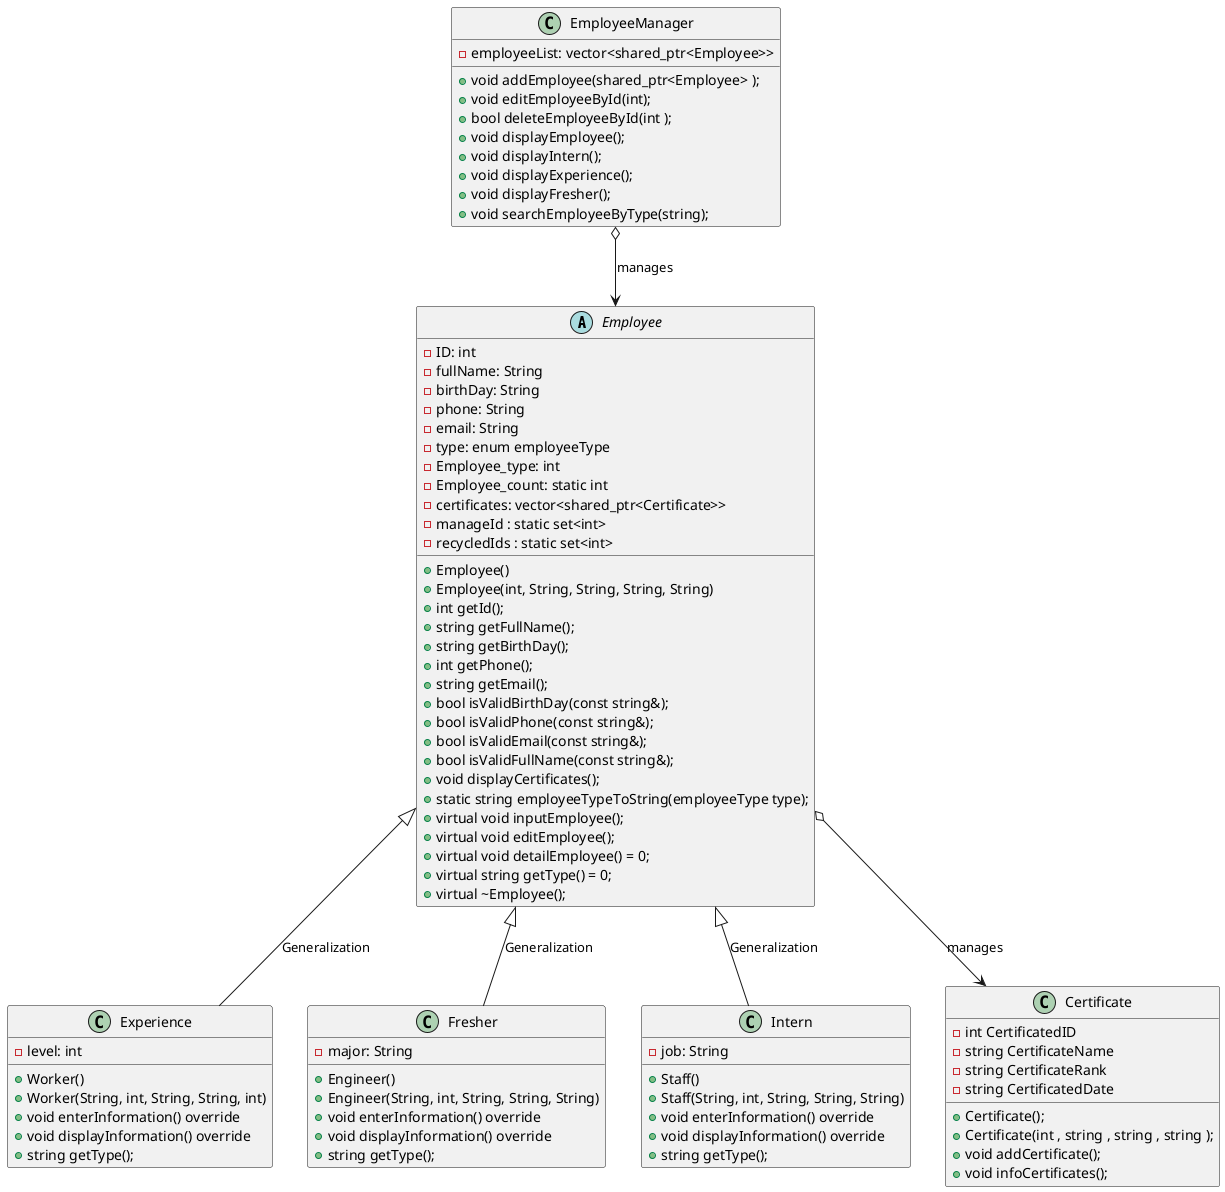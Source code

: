 @startuml

abstract class Employee {
  - ID: int
  - fullName: String
  - birthDay: String
  - phone: String
  - email: String
  - type: enum employeeType
  - Employee_type: int
  - Employee_count: static int
  - certificates: vector<shared_ptr<Certificate>>
  - manageId : static set<int> 
  - recycledIds : static set<int>
  + Employee()
  + Employee(int, String, String, String, String)
  + int getId();
  + string getFullName();
  + string getBirthDay();
  + int getPhone();
  + string getEmail();
  + bool isValidBirthDay(const string&);
  + bool isValidPhone(const string&);
  + bool isValidEmail(const string&);
  + bool isValidFullName(const string&);
  + void displayCertificates();
  + static string employeeTypeToString(employeeType type);
  + virtual void inputEmployee();
  + virtual void editEmployee();
  + virtual void detailEmployee() = 0;
  + virtual string getType() = 0;
  + virtual ~Employee();
}

class Experience {
  - level: int
  + Worker()
  + Worker(String, int, String, String, int)
  + void enterInformation() override
  + void displayInformation() override
  + string getType();
}

class Fresher {
  - major: String
  + Engineer()
  + Engineer(String, int, String, String, String)
  + void enterInformation() override
  + void displayInformation() override
  + string getType();
}

class Intern {
  - job: String
  + Staff()
  + Staff(String, int, String, String, String)
  + void enterInformation() override
  + void displayInformation() override
  + string getType();
}

class Certificate {
    - int CertificatedID
    - string CertificateName
    - string CertificateRank
    - string CertificatedDate
    + Certificate(); 
    + Certificate(int , string , string , string );
    + void addCertificate();
    + void infoCertificates();
}

class EmployeeManager {
  - employeeList: vector<shared_ptr<Employee>>
  + void addEmployee(shared_ptr<Employee> );
  + void editEmployeeById(int);
  + bool deleteEmployeeById(int );
  + void displayEmployee();
  + void displayIntern();
  + void displayExperience();
  + void displayFresher();
  + void searchEmployeeByType(string);
}

Employee <|-- Experience : Generalization 
Employee <|-- Fresher : Generalization 
Employee <|-- Intern : Generalization 
EmployeeManager o--> Employee : manages
Employee o--> Certificate : manages
@enduml
